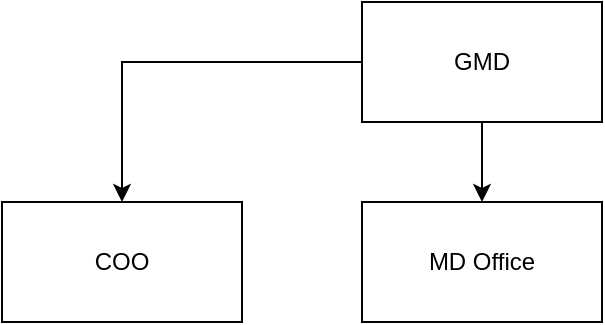 <mxfile version="14.4.2" type="github"><diagram id="Kzd6qc9SWuHuXQYlOQcU" name="Page-1"><mxGraphModel dx="1108" dy="482" grid="1" gridSize="10" guides="1" tooltips="1" connect="1" arrows="1" fold="1" page="1" pageScale="1" pageWidth="850" pageHeight="1100" math="0" shadow="0"><root><mxCell id="OR51J7Q1JQz4mwMi_YMv-0"/><mxCell id="OR51J7Q1JQz4mwMi_YMv-1" parent="OR51J7Q1JQz4mwMi_YMv-0"/><mxCell id="HXOrBYoTKEZLP9ldYBDf-1" value="" style="edgeStyle=orthogonalEdgeStyle;rounded=0;orthogonalLoop=1;jettySize=auto;html=1;" edge="1" parent="OR51J7Q1JQz4mwMi_YMv-1" source="OR51J7Q1JQz4mwMi_YMv-3" target="HXOrBYoTKEZLP9ldYBDf-0"><mxGeometry relative="1" as="geometry"/></mxCell><mxCell id="HXOrBYoTKEZLP9ldYBDf-3" value="" style="edgeStyle=orthogonalEdgeStyle;rounded=0;orthogonalLoop=1;jettySize=auto;html=1;" edge="1" parent="OR51J7Q1JQz4mwMi_YMv-1" source="OR51J7Q1JQz4mwMi_YMv-3" target="HXOrBYoTKEZLP9ldYBDf-2"><mxGeometry relative="1" as="geometry"/></mxCell><mxCell id="OR51J7Q1JQz4mwMi_YMv-3" value="GMD" style="rounded=0;whiteSpace=wrap;html=1;" parent="OR51J7Q1JQz4mwMi_YMv-1" vertex="1"><mxGeometry x="560" y="20" width="120" height="60" as="geometry"/></mxCell><mxCell id="HXOrBYoTKEZLP9ldYBDf-0" value="COO" style="rounded=0;whiteSpace=wrap;html=1;" vertex="1" parent="OR51J7Q1JQz4mwMi_YMv-1"><mxGeometry x="380" y="120" width="120" height="60" as="geometry"/></mxCell><mxCell id="HXOrBYoTKEZLP9ldYBDf-2" value="MD Office" style="rounded=0;whiteSpace=wrap;html=1;" vertex="1" parent="OR51J7Q1JQz4mwMi_YMv-1"><mxGeometry x="560" y="120" width="120" height="60" as="geometry"/></mxCell></root></mxGraphModel></diagram></mxfile>